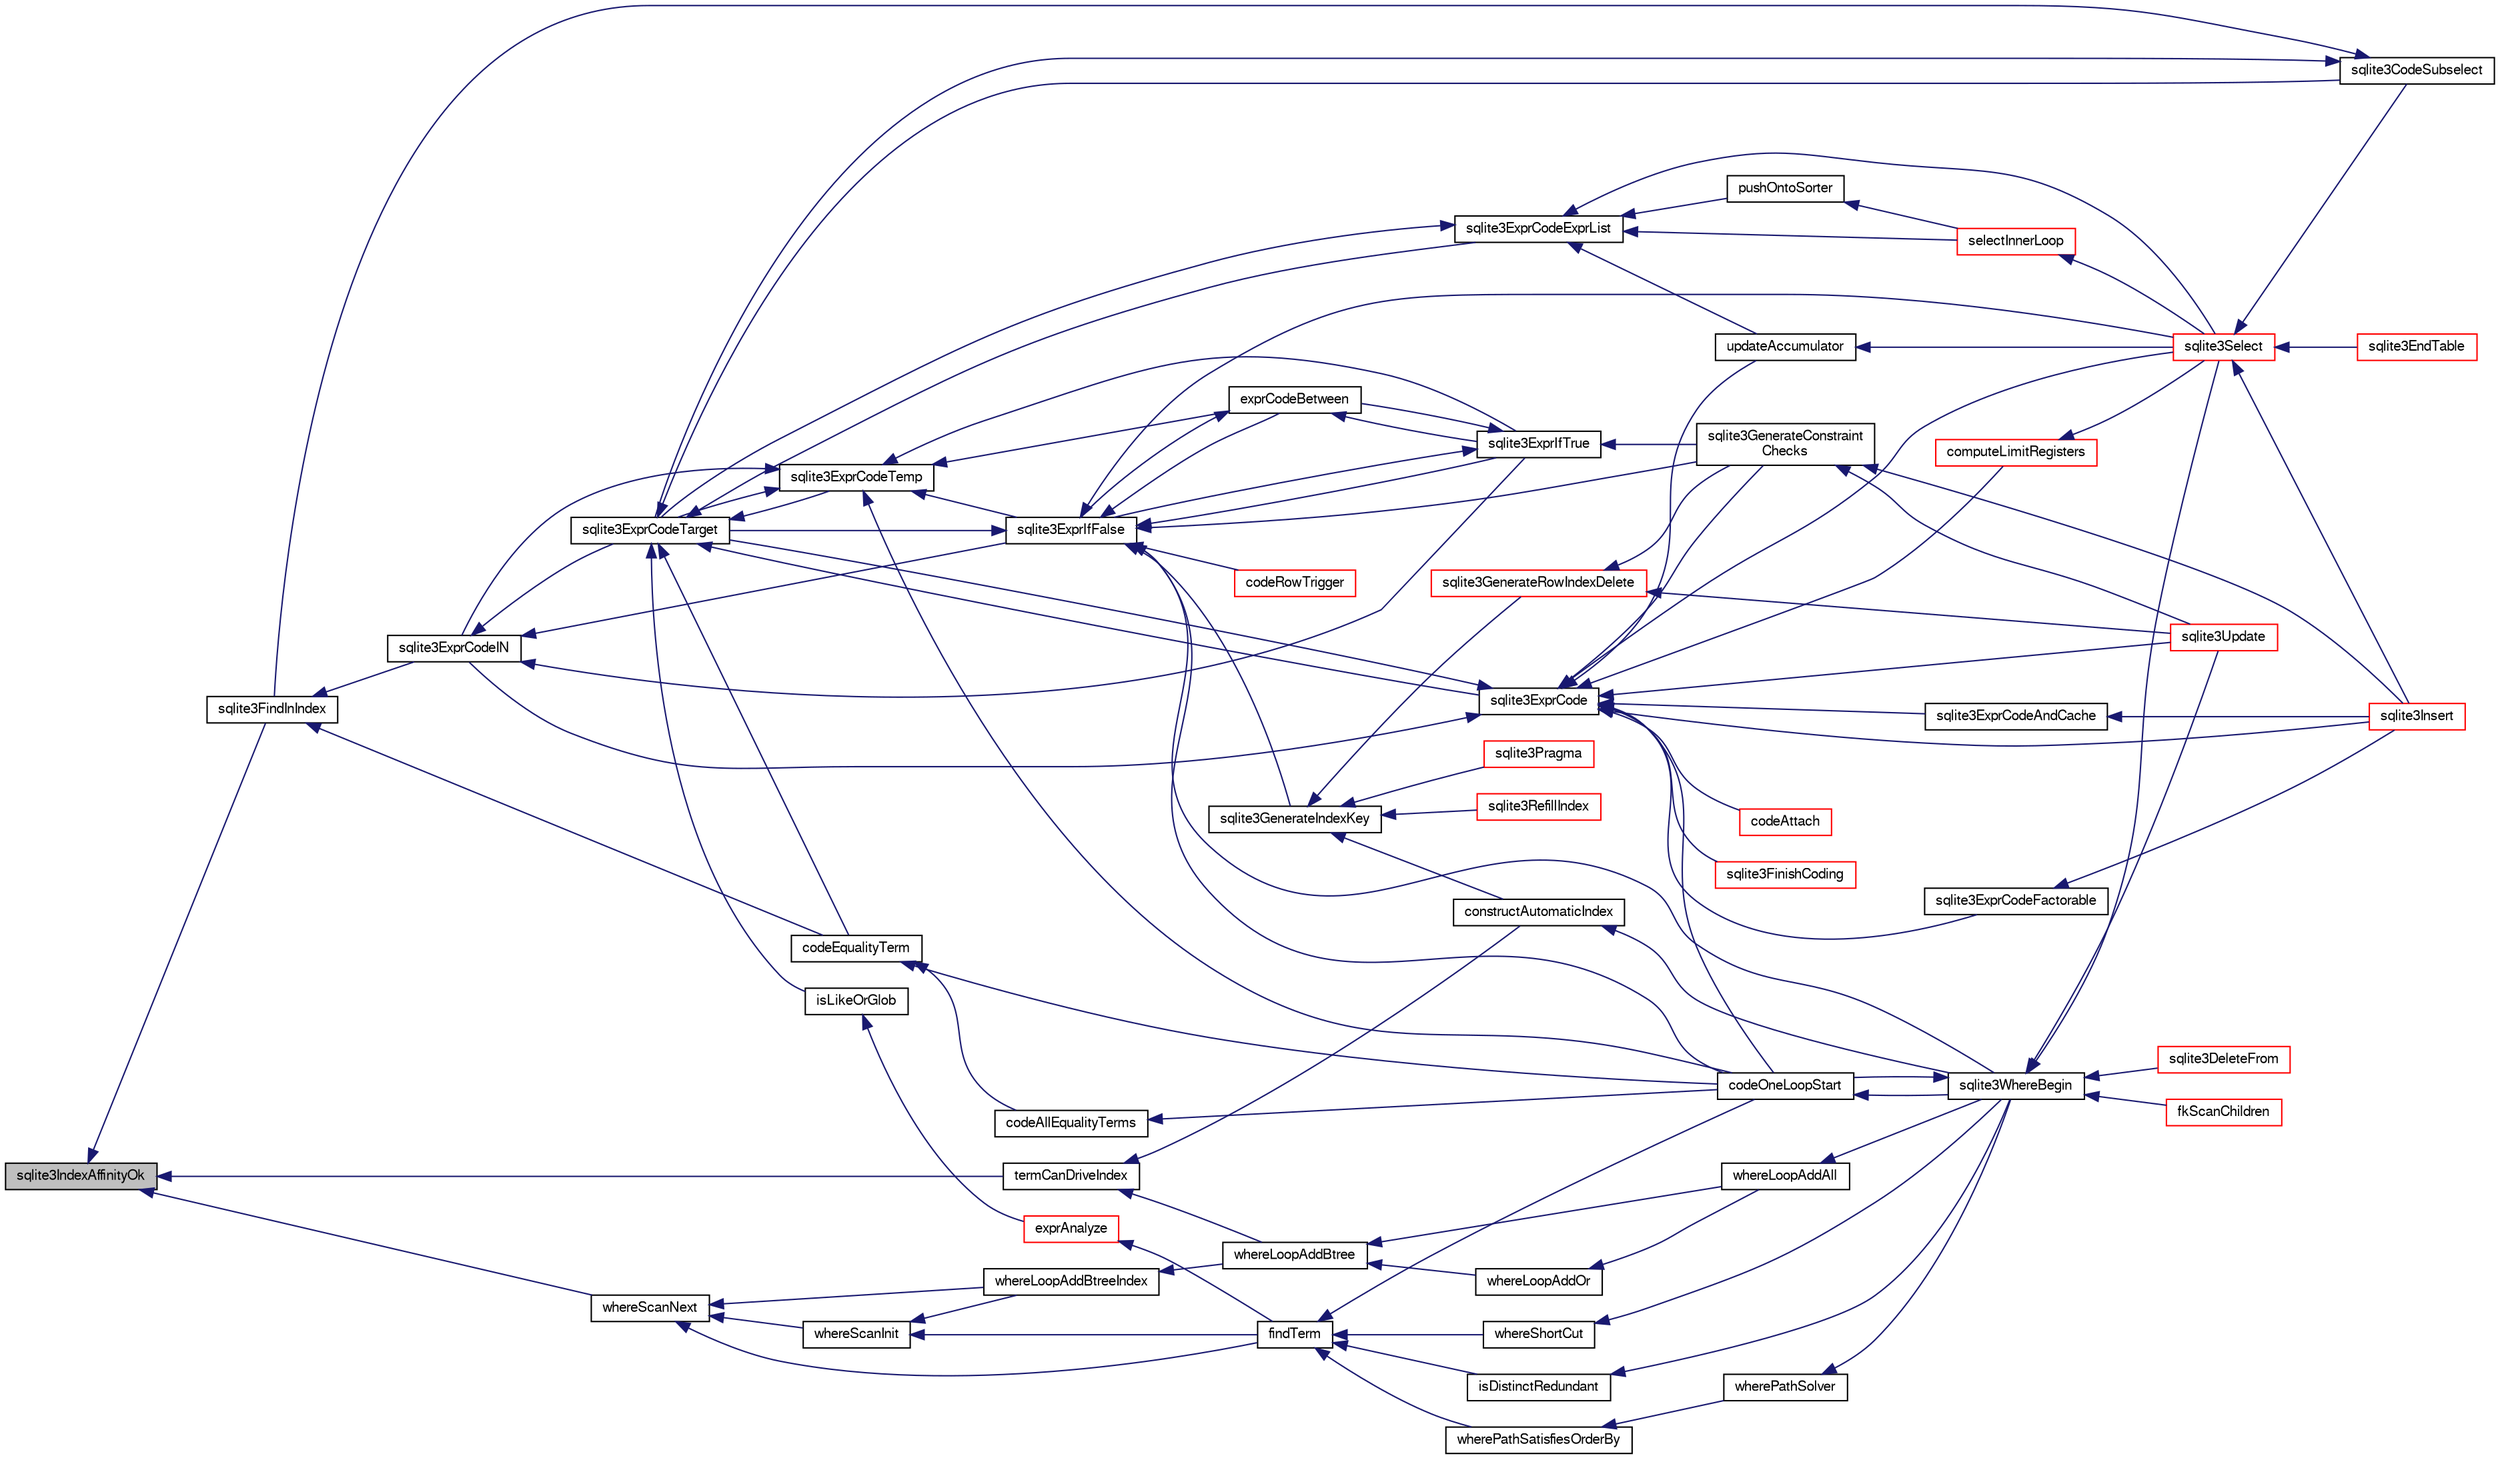 digraph "sqlite3IndexAffinityOk"
{
  edge [fontname="FreeSans",fontsize="10",labelfontname="FreeSans",labelfontsize="10"];
  node [fontname="FreeSans",fontsize="10",shape=record];
  rankdir="LR";
  Node564613 [label="sqlite3IndexAffinityOk",height=0.2,width=0.4,color="black", fillcolor="grey75", style="filled", fontcolor="black"];
  Node564613 -> Node564614 [dir="back",color="midnightblue",fontsize="10",style="solid",fontname="FreeSans"];
  Node564614 [label="sqlite3FindInIndex",height=0.2,width=0.4,color="black", fillcolor="white", style="filled",URL="$sqlite3_8c.html#af7d8c56ab0231f44bb5f87b3fafeffb2"];
  Node564614 -> Node564615 [dir="back",color="midnightblue",fontsize="10",style="solid",fontname="FreeSans"];
  Node564615 [label="sqlite3ExprCodeIN",height=0.2,width=0.4,color="black", fillcolor="white", style="filled",URL="$sqlite3_8c.html#ad9cf4f5b5ffb90c24a4a0900c8626193"];
  Node564615 -> Node564616 [dir="back",color="midnightblue",fontsize="10",style="solid",fontname="FreeSans"];
  Node564616 [label="sqlite3ExprCodeTarget",height=0.2,width=0.4,color="black", fillcolor="white", style="filled",URL="$sqlite3_8c.html#a4f308397a0a3ed299ed31aaa1ae2a293"];
  Node564616 -> Node564617 [dir="back",color="midnightblue",fontsize="10",style="solid",fontname="FreeSans"];
  Node564617 [label="sqlite3CodeSubselect",height=0.2,width=0.4,color="black", fillcolor="white", style="filled",URL="$sqlite3_8c.html#aa69b46d2204a1d1b110107a1be12ee0c"];
  Node564617 -> Node564614 [dir="back",color="midnightblue",fontsize="10",style="solid",fontname="FreeSans"];
  Node564617 -> Node564616 [dir="back",color="midnightblue",fontsize="10",style="solid",fontname="FreeSans"];
  Node564616 -> Node564618 [dir="back",color="midnightblue",fontsize="10",style="solid",fontname="FreeSans"];
  Node564618 [label="sqlite3ExprCodeTemp",height=0.2,width=0.4,color="black", fillcolor="white", style="filled",URL="$sqlite3_8c.html#a3bc5c1ccb3c5851847e2aeb4a84ae1fc"];
  Node564618 -> Node564615 [dir="back",color="midnightblue",fontsize="10",style="solid",fontname="FreeSans"];
  Node564618 -> Node564616 [dir="back",color="midnightblue",fontsize="10",style="solid",fontname="FreeSans"];
  Node564618 -> Node564619 [dir="back",color="midnightblue",fontsize="10",style="solid",fontname="FreeSans"];
  Node564619 [label="exprCodeBetween",height=0.2,width=0.4,color="black", fillcolor="white", style="filled",URL="$sqlite3_8c.html#abd053493214542bca8f406f42145d173"];
  Node564619 -> Node564620 [dir="back",color="midnightblue",fontsize="10",style="solid",fontname="FreeSans"];
  Node564620 [label="sqlite3ExprIfTrue",height=0.2,width=0.4,color="black", fillcolor="white", style="filled",URL="$sqlite3_8c.html#ad93a55237c23e1b743ab1f59df1a1444"];
  Node564620 -> Node564619 [dir="back",color="midnightblue",fontsize="10",style="solid",fontname="FreeSans"];
  Node564620 -> Node564621 [dir="back",color="midnightblue",fontsize="10",style="solid",fontname="FreeSans"];
  Node564621 [label="sqlite3ExprIfFalse",height=0.2,width=0.4,color="black", fillcolor="white", style="filled",URL="$sqlite3_8c.html#af97ecccb5d56e321e118414b08f65b71"];
  Node564621 -> Node564616 [dir="back",color="midnightblue",fontsize="10",style="solid",fontname="FreeSans"];
  Node564621 -> Node564619 [dir="back",color="midnightblue",fontsize="10",style="solid",fontname="FreeSans"];
  Node564621 -> Node564620 [dir="back",color="midnightblue",fontsize="10",style="solid",fontname="FreeSans"];
  Node564621 -> Node564622 [dir="back",color="midnightblue",fontsize="10",style="solid",fontname="FreeSans"];
  Node564622 [label="sqlite3GenerateIndexKey",height=0.2,width=0.4,color="black", fillcolor="white", style="filled",URL="$sqlite3_8c.html#ab85ac93d5c5e6760f45f07897be7f272"];
  Node564622 -> Node564623 [dir="back",color="midnightblue",fontsize="10",style="solid",fontname="FreeSans"];
  Node564623 [label="sqlite3RefillIndex",height=0.2,width=0.4,color="red", fillcolor="white", style="filled",URL="$sqlite3_8c.html#a17be5b679d9181b961ea9ba4a18d4f80"];
  Node564622 -> Node564634 [dir="back",color="midnightblue",fontsize="10",style="solid",fontname="FreeSans"];
  Node564634 [label="sqlite3GenerateRowIndexDelete",height=0.2,width=0.4,color="red", fillcolor="white", style="filled",URL="$sqlite3_8c.html#a09c23ae08a7c469d62705f067d7a2135"];
  Node564634 -> Node564648 [dir="back",color="midnightblue",fontsize="10",style="solid",fontname="FreeSans"];
  Node564648 [label="sqlite3GenerateConstraint\lChecks",height=0.2,width=0.4,color="black", fillcolor="white", style="filled",URL="$sqlite3_8c.html#aef639c1e6a0c0a67ca6e7690ad931bd2"];
  Node564648 -> Node564646 [dir="back",color="midnightblue",fontsize="10",style="solid",fontname="FreeSans"];
  Node564646 [label="sqlite3Insert",height=0.2,width=0.4,color="red", fillcolor="white", style="filled",URL="$sqlite3_8c.html#a5b17c9c2000bae6bdff8e6be48d7dc2b"];
  Node564648 -> Node564644 [dir="back",color="midnightblue",fontsize="10",style="solid",fontname="FreeSans"];
  Node564644 [label="sqlite3Update",height=0.2,width=0.4,color="red", fillcolor="white", style="filled",URL="$sqlite3_8c.html#ac5aa67c46e8cc8174566fabe6809fafa"];
  Node564634 -> Node564644 [dir="back",color="midnightblue",fontsize="10",style="solid",fontname="FreeSans"];
  Node564622 -> Node564649 [dir="back",color="midnightblue",fontsize="10",style="solid",fontname="FreeSans"];
  Node564649 [label="sqlite3Pragma",height=0.2,width=0.4,color="red", fillcolor="white", style="filled",URL="$sqlite3_8c.html#a111391370f58f8e6a6eca51fd34d62ed"];
  Node564622 -> Node564650 [dir="back",color="midnightblue",fontsize="10",style="solid",fontname="FreeSans"];
  Node564650 [label="constructAutomaticIndex",height=0.2,width=0.4,color="black", fillcolor="white", style="filled",URL="$sqlite3_8c.html#aad43d38bc718f4c8e8d0dd8f33ed526f"];
  Node564650 -> Node564651 [dir="back",color="midnightblue",fontsize="10",style="solid",fontname="FreeSans"];
  Node564651 [label="sqlite3WhereBegin",height=0.2,width=0.4,color="black", fillcolor="white", style="filled",URL="$sqlite3_8c.html#acad049f5c9a96a8118cffd5e5ce89f7c"];
  Node564651 -> Node564636 [dir="back",color="midnightblue",fontsize="10",style="solid",fontname="FreeSans"];
  Node564636 [label="sqlite3DeleteFrom",height=0.2,width=0.4,color="red", fillcolor="white", style="filled",URL="$sqlite3_8c.html#ab9b4b45349188b49eabb23f94608a091"];
  Node564651 -> Node564652 [dir="back",color="midnightblue",fontsize="10",style="solid",fontname="FreeSans"];
  Node564652 [label="fkScanChildren",height=0.2,width=0.4,color="red", fillcolor="white", style="filled",URL="$sqlite3_8c.html#a67c9dcb484336b3155e7a82a037d4691"];
  Node564651 -> Node564654 [dir="back",color="midnightblue",fontsize="10",style="solid",fontname="FreeSans"];
  Node564654 [label="sqlite3Select",height=0.2,width=0.4,color="red", fillcolor="white", style="filled",URL="$sqlite3_8c.html#a2465ee8c956209ba4b272477b7c21a45"];
  Node564654 -> Node564617 [dir="back",color="midnightblue",fontsize="10",style="solid",fontname="FreeSans"];
  Node564654 -> Node564629 [dir="back",color="midnightblue",fontsize="10",style="solid",fontname="FreeSans"];
  Node564629 [label="sqlite3EndTable",height=0.2,width=0.4,color="red", fillcolor="white", style="filled",URL="$sqlite3_8c.html#a7b5f2c66c0f0b6f819d970ca389768b0"];
  Node564654 -> Node564646 [dir="back",color="midnightblue",fontsize="10",style="solid",fontname="FreeSans"];
  Node564651 -> Node564644 [dir="back",color="midnightblue",fontsize="10",style="solid",fontname="FreeSans"];
  Node564651 -> Node564660 [dir="back",color="midnightblue",fontsize="10",style="solid",fontname="FreeSans"];
  Node564660 [label="codeOneLoopStart",height=0.2,width=0.4,color="black", fillcolor="white", style="filled",URL="$sqlite3_8c.html#aa868875120b151c169cc79139ed6e008"];
  Node564660 -> Node564651 [dir="back",color="midnightblue",fontsize="10",style="solid",fontname="FreeSans"];
  Node564621 -> Node564648 [dir="back",color="midnightblue",fontsize="10",style="solid",fontname="FreeSans"];
  Node564621 -> Node564654 [dir="back",color="midnightblue",fontsize="10",style="solid",fontname="FreeSans"];
  Node564621 -> Node564640 [dir="back",color="midnightblue",fontsize="10",style="solid",fontname="FreeSans"];
  Node564640 [label="codeRowTrigger",height=0.2,width=0.4,color="red", fillcolor="white", style="filled",URL="$sqlite3_8c.html#a463cea5aaaf388b560b206570a0022fc"];
  Node564621 -> Node564660 [dir="back",color="midnightblue",fontsize="10",style="solid",fontname="FreeSans"];
  Node564621 -> Node564651 [dir="back",color="midnightblue",fontsize="10",style="solid",fontname="FreeSans"];
  Node564620 -> Node564648 [dir="back",color="midnightblue",fontsize="10",style="solid",fontname="FreeSans"];
  Node564619 -> Node564621 [dir="back",color="midnightblue",fontsize="10",style="solid",fontname="FreeSans"];
  Node564618 -> Node564620 [dir="back",color="midnightblue",fontsize="10",style="solid",fontname="FreeSans"];
  Node564618 -> Node564621 [dir="back",color="midnightblue",fontsize="10",style="solid",fontname="FreeSans"];
  Node564618 -> Node564660 [dir="back",color="midnightblue",fontsize="10",style="solid",fontname="FreeSans"];
  Node564616 -> Node564661 [dir="back",color="midnightblue",fontsize="10",style="solid",fontname="FreeSans"];
  Node564661 [label="sqlite3ExprCode",height=0.2,width=0.4,color="black", fillcolor="white", style="filled",URL="$sqlite3_8c.html#a75f270fb0b111b86924cca4ea507b417"];
  Node564661 -> Node564615 [dir="back",color="midnightblue",fontsize="10",style="solid",fontname="FreeSans"];
  Node564661 -> Node564616 [dir="back",color="midnightblue",fontsize="10",style="solid",fontname="FreeSans"];
  Node564661 -> Node564662 [dir="back",color="midnightblue",fontsize="10",style="solid",fontname="FreeSans"];
  Node564662 [label="sqlite3ExprCodeFactorable",height=0.2,width=0.4,color="black", fillcolor="white", style="filled",URL="$sqlite3_8c.html#a843f7fd58eec5a683c1fd8435fcd1e84"];
  Node564662 -> Node564646 [dir="back",color="midnightblue",fontsize="10",style="solid",fontname="FreeSans"];
  Node564661 -> Node564663 [dir="back",color="midnightblue",fontsize="10",style="solid",fontname="FreeSans"];
  Node564663 [label="sqlite3ExprCodeAndCache",height=0.2,width=0.4,color="black", fillcolor="white", style="filled",URL="$sqlite3_8c.html#ae3e46527d9b7fc9cb9236d21a5e6b1d8"];
  Node564663 -> Node564646 [dir="back",color="midnightblue",fontsize="10",style="solid",fontname="FreeSans"];
  Node564661 -> Node564664 [dir="back",color="midnightblue",fontsize="10",style="solid",fontname="FreeSans"];
  Node564664 [label="codeAttach",height=0.2,width=0.4,color="red", fillcolor="white", style="filled",URL="$sqlite3_8c.html#ade4e9e30d828a19c191fdcb098676d5b"];
  Node564661 -> Node564667 [dir="back",color="midnightblue",fontsize="10",style="solid",fontname="FreeSans"];
  Node564667 [label="sqlite3FinishCoding",height=0.2,width=0.4,color="red", fillcolor="white", style="filled",URL="$sqlite3_8c.html#a651bc5b446c276c092705856d995b278"];
  Node564661 -> Node564646 [dir="back",color="midnightblue",fontsize="10",style="solid",fontname="FreeSans"];
  Node564661 -> Node564648 [dir="back",color="midnightblue",fontsize="10",style="solid",fontname="FreeSans"];
  Node564661 -> Node564668 [dir="back",color="midnightblue",fontsize="10",style="solid",fontname="FreeSans"];
  Node564668 [label="computeLimitRegisters",height=0.2,width=0.4,color="red", fillcolor="white", style="filled",URL="$sqlite3_8c.html#ae9d37055e4905929b6f6cda5461e2f37"];
  Node564668 -> Node564654 [dir="back",color="midnightblue",fontsize="10",style="solid",fontname="FreeSans"];
  Node564661 -> Node564669 [dir="back",color="midnightblue",fontsize="10",style="solid",fontname="FreeSans"];
  Node564669 [label="updateAccumulator",height=0.2,width=0.4,color="black", fillcolor="white", style="filled",URL="$sqlite3_8c.html#a1681660dd3ecd50c8727d6e56a537bd9"];
  Node564669 -> Node564654 [dir="back",color="midnightblue",fontsize="10",style="solid",fontname="FreeSans"];
  Node564661 -> Node564654 [dir="back",color="midnightblue",fontsize="10",style="solid",fontname="FreeSans"];
  Node564661 -> Node564644 [dir="back",color="midnightblue",fontsize="10",style="solid",fontname="FreeSans"];
  Node564661 -> Node564660 [dir="back",color="midnightblue",fontsize="10",style="solid",fontname="FreeSans"];
  Node564616 -> Node564670 [dir="back",color="midnightblue",fontsize="10",style="solid",fontname="FreeSans"];
  Node564670 [label="sqlite3ExprCodeExprList",height=0.2,width=0.4,color="black", fillcolor="white", style="filled",URL="$sqlite3_8c.html#a05b2b3dc3de7565de24eb3a2ff4e9566"];
  Node564670 -> Node564616 [dir="back",color="midnightblue",fontsize="10",style="solid",fontname="FreeSans"];
  Node564670 -> Node564671 [dir="back",color="midnightblue",fontsize="10",style="solid",fontname="FreeSans"];
  Node564671 [label="pushOntoSorter",height=0.2,width=0.4,color="black", fillcolor="white", style="filled",URL="$sqlite3_8c.html#a4555397beb584a386e7739cf022a6651"];
  Node564671 -> Node564672 [dir="back",color="midnightblue",fontsize="10",style="solid",fontname="FreeSans"];
  Node564672 [label="selectInnerLoop",height=0.2,width=0.4,color="red", fillcolor="white", style="filled",URL="$sqlite3_8c.html#ababe0933661ebe67eb0e6074bb1fd411"];
  Node564672 -> Node564654 [dir="back",color="midnightblue",fontsize="10",style="solid",fontname="FreeSans"];
  Node564670 -> Node564672 [dir="back",color="midnightblue",fontsize="10",style="solid",fontname="FreeSans"];
  Node564670 -> Node564669 [dir="back",color="midnightblue",fontsize="10",style="solid",fontname="FreeSans"];
  Node564670 -> Node564654 [dir="back",color="midnightblue",fontsize="10",style="solid",fontname="FreeSans"];
  Node564616 -> Node564673 [dir="back",color="midnightblue",fontsize="10",style="solid",fontname="FreeSans"];
  Node564673 [label="isLikeOrGlob",height=0.2,width=0.4,color="black", fillcolor="white", style="filled",URL="$sqlite3_8c.html#a6c38e495198bf8976f68d1a6ebd74a50"];
  Node564673 -> Node564674 [dir="back",color="midnightblue",fontsize="10",style="solid",fontname="FreeSans"];
  Node564674 [label="exprAnalyze",height=0.2,width=0.4,color="red", fillcolor="white", style="filled",URL="$sqlite3_8c.html#acb10e48c9a4184a4edd9bfd5b14ad0b7"];
  Node564674 -> Node564675 [dir="back",color="midnightblue",fontsize="10",style="solid",fontname="FreeSans"];
  Node564675 [label="findTerm",height=0.2,width=0.4,color="black", fillcolor="white", style="filled",URL="$sqlite3_8c.html#af26eb1eed85001fcf29fa189b631ac4b"];
  Node564675 -> Node564676 [dir="back",color="midnightblue",fontsize="10",style="solid",fontname="FreeSans"];
  Node564676 [label="isDistinctRedundant",height=0.2,width=0.4,color="black", fillcolor="white", style="filled",URL="$sqlite3_8c.html#acfc2ade61d376596f173a8f70fea379b"];
  Node564676 -> Node564651 [dir="back",color="midnightblue",fontsize="10",style="solid",fontname="FreeSans"];
  Node564675 -> Node564660 [dir="back",color="midnightblue",fontsize="10",style="solid",fontname="FreeSans"];
  Node564675 -> Node564677 [dir="back",color="midnightblue",fontsize="10",style="solid",fontname="FreeSans"];
  Node564677 [label="wherePathSatisfiesOrderBy",height=0.2,width=0.4,color="black", fillcolor="white", style="filled",URL="$sqlite3_8c.html#a0d0fdea0c17942906bcb742c15cf8861"];
  Node564677 -> Node564678 [dir="back",color="midnightblue",fontsize="10",style="solid",fontname="FreeSans"];
  Node564678 [label="wherePathSolver",height=0.2,width=0.4,color="black", fillcolor="white", style="filled",URL="$sqlite3_8c.html#aebc15a04540468c220b31d00e9b29fe6"];
  Node564678 -> Node564651 [dir="back",color="midnightblue",fontsize="10",style="solid",fontname="FreeSans"];
  Node564675 -> Node564679 [dir="back",color="midnightblue",fontsize="10",style="solid",fontname="FreeSans"];
  Node564679 [label="whereShortCut",height=0.2,width=0.4,color="black", fillcolor="white", style="filled",URL="$sqlite3_8c.html#ae1e6727024b08b6596d4d28882587b86"];
  Node564679 -> Node564651 [dir="back",color="midnightblue",fontsize="10",style="solid",fontname="FreeSans"];
  Node564616 -> Node564682 [dir="back",color="midnightblue",fontsize="10",style="solid",fontname="FreeSans"];
  Node564682 [label="codeEqualityTerm",height=0.2,width=0.4,color="black", fillcolor="white", style="filled",URL="$sqlite3_8c.html#ad88a57073f031452c9843e97f15acc47"];
  Node564682 -> Node564683 [dir="back",color="midnightblue",fontsize="10",style="solid",fontname="FreeSans"];
  Node564683 [label="codeAllEqualityTerms",height=0.2,width=0.4,color="black", fillcolor="white", style="filled",URL="$sqlite3_8c.html#a3095598b812500a4efe41bf17cd49381"];
  Node564683 -> Node564660 [dir="back",color="midnightblue",fontsize="10",style="solid",fontname="FreeSans"];
  Node564682 -> Node564660 [dir="back",color="midnightblue",fontsize="10",style="solid",fontname="FreeSans"];
  Node564615 -> Node564620 [dir="back",color="midnightblue",fontsize="10",style="solid",fontname="FreeSans"];
  Node564615 -> Node564621 [dir="back",color="midnightblue",fontsize="10",style="solid",fontname="FreeSans"];
  Node564614 -> Node564682 [dir="back",color="midnightblue",fontsize="10",style="solid",fontname="FreeSans"];
  Node564613 -> Node564684 [dir="back",color="midnightblue",fontsize="10",style="solid",fontname="FreeSans"];
  Node564684 [label="whereScanNext",height=0.2,width=0.4,color="black", fillcolor="white", style="filled",URL="$sqlite3_8c.html#a9e9c2943f8e78b0d225912d165bdaee2"];
  Node564684 -> Node564685 [dir="back",color="midnightblue",fontsize="10",style="solid",fontname="FreeSans"];
  Node564685 [label="whereScanInit",height=0.2,width=0.4,color="black", fillcolor="white", style="filled",URL="$sqlite3_8c.html#ab7a6bce9b1760a3db93cca329216e5c9"];
  Node564685 -> Node564675 [dir="back",color="midnightblue",fontsize="10",style="solid",fontname="FreeSans"];
  Node564685 -> Node564686 [dir="back",color="midnightblue",fontsize="10",style="solid",fontname="FreeSans"];
  Node564686 [label="whereLoopAddBtreeIndex",height=0.2,width=0.4,color="black", fillcolor="white", style="filled",URL="$sqlite3_8c.html#abde05643b060182010b7eb8098125a05"];
  Node564686 -> Node564687 [dir="back",color="midnightblue",fontsize="10",style="solid",fontname="FreeSans"];
  Node564687 [label="whereLoopAddBtree",height=0.2,width=0.4,color="black", fillcolor="white", style="filled",URL="$sqlite3_8c.html#aefe415538d2f9e200227977d2edaab3b"];
  Node564687 -> Node564688 [dir="back",color="midnightblue",fontsize="10",style="solid",fontname="FreeSans"];
  Node564688 [label="whereLoopAddOr",height=0.2,width=0.4,color="black", fillcolor="white", style="filled",URL="$sqlite3_8c.html#a97235f1da77b1e3f85d7132c9229234c"];
  Node564688 -> Node564689 [dir="back",color="midnightblue",fontsize="10",style="solid",fontname="FreeSans"];
  Node564689 [label="whereLoopAddAll",height=0.2,width=0.4,color="black", fillcolor="white", style="filled",URL="$sqlite3_8c.html#a861eb511463c5b852550018fee710f53"];
  Node564689 -> Node564651 [dir="back",color="midnightblue",fontsize="10",style="solid",fontname="FreeSans"];
  Node564687 -> Node564689 [dir="back",color="midnightblue",fontsize="10",style="solid",fontname="FreeSans"];
  Node564684 -> Node564675 [dir="back",color="midnightblue",fontsize="10",style="solid",fontname="FreeSans"];
  Node564684 -> Node564686 [dir="back",color="midnightblue",fontsize="10",style="solid",fontname="FreeSans"];
  Node564613 -> Node564690 [dir="back",color="midnightblue",fontsize="10",style="solid",fontname="FreeSans"];
  Node564690 [label="termCanDriveIndex",height=0.2,width=0.4,color="black", fillcolor="white", style="filled",URL="$sqlite3_8c.html#a79946a4dbe21d8d71465f16e89d7dd1c"];
  Node564690 -> Node564650 [dir="back",color="midnightblue",fontsize="10",style="solid",fontname="FreeSans"];
  Node564690 -> Node564687 [dir="back",color="midnightblue",fontsize="10",style="solid",fontname="FreeSans"];
}
